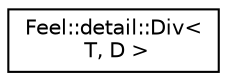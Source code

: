 digraph "Graphical Class Hierarchy"
{
 // LATEX_PDF_SIZE
  edge [fontname="Helvetica",fontsize="10",labelfontname="Helvetica",labelfontsize="10"];
  node [fontname="Helvetica",fontsize="10",shape=record];
  rankdir="LR";
  Node0 [label="Feel::detail::Div\<\l T, D \>",height=0.2,width=0.4,color="black", fillcolor="white", style="filled",URL="$structFeel_1_1detail_1_1Div.html",tooltip=" "];
}
